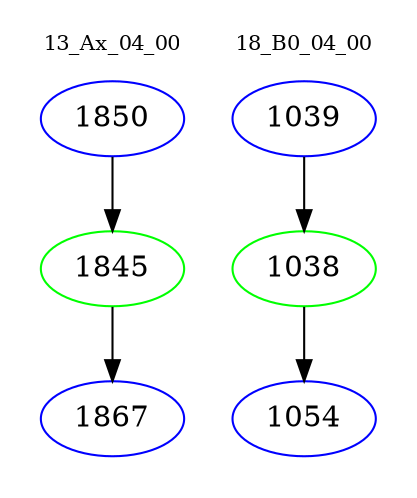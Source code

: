 digraph{
subgraph cluster_0 {
color = white
label = "13_Ax_04_00";
fontsize=10;
T0_1850 [label="1850", color="blue"]
T0_1850 -> T0_1845 [color="black"]
T0_1845 [label="1845", color="green"]
T0_1845 -> T0_1867 [color="black"]
T0_1867 [label="1867", color="blue"]
}
subgraph cluster_1 {
color = white
label = "18_B0_04_00";
fontsize=10;
T1_1039 [label="1039", color="blue"]
T1_1039 -> T1_1038 [color="black"]
T1_1038 [label="1038", color="green"]
T1_1038 -> T1_1054 [color="black"]
T1_1054 [label="1054", color="blue"]
}
}
